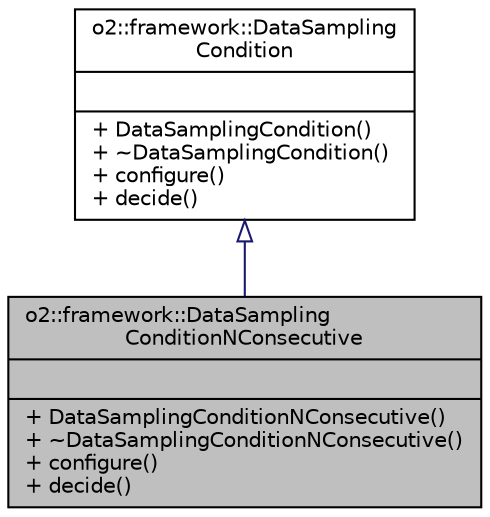 digraph "o2::framework::DataSamplingConditionNConsecutive"
{
 // INTERACTIVE_SVG=YES
  bgcolor="transparent";
  edge [fontname="Helvetica",fontsize="10",labelfontname="Helvetica",labelfontsize="10"];
  node [fontname="Helvetica",fontsize="10",shape=record];
  Node0 [label="{o2::framework::DataSampling\lConditionNConsecutive\n||+ DataSamplingConditionNConsecutive()\l+ ~DataSamplingConditionNConsecutive()\l+ configure()\l+ decide()\l}",height=0.2,width=0.4,color="black", fillcolor="grey75", style="filled", fontcolor="black"];
  Node1 -> Node0 [dir="back",color="midnightblue",fontsize="10",style="solid",arrowtail="onormal",fontname="Helvetica"];
  Node1 [label="{o2::framework::DataSampling\lCondition\n||+ DataSamplingCondition()\l+ ~DataSamplingCondition()\l+ configure()\l+ decide()\l}",height=0.2,width=0.4,color="black",URL="$de/d05/classo2_1_1framework_1_1DataSamplingCondition.html",tooltip="A standarised data sampling condition, to decide if given data sample should be passed forward..."];
}
